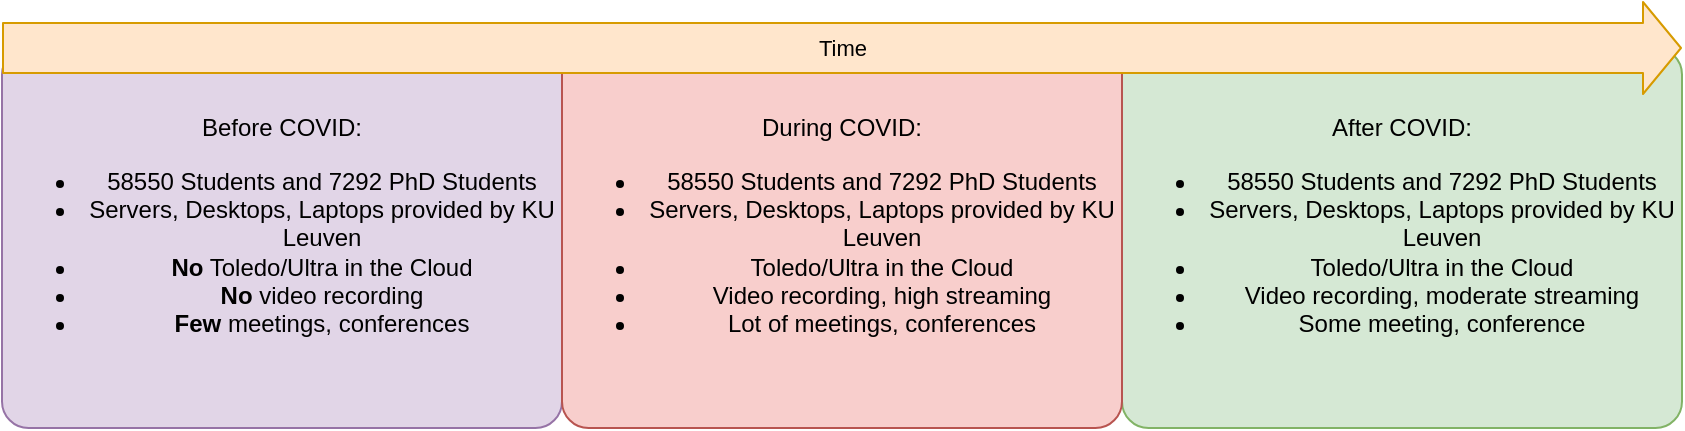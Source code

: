 <mxfile>
    <diagram id="G20aVggGCp_uHF7p-jnl" name="Page-1">
        <mxGraphModel dx="1152" dy="642" grid="1" gridSize="10" guides="1" tooltips="1" connect="1" arrows="1" fold="1" page="1" pageScale="1" pageWidth="850" pageHeight="1100" math="0" shadow="0">
            <root>
                <mxCell id="0"/>
                <mxCell id="1" parent="0"/>
                <mxCell id="9" value="&lt;span style=&quot;color: rgb(0, 0, 0);&quot;&gt;After COVID:&lt;/span&gt;&lt;div&gt;&lt;ul&gt;&lt;li&gt;58550 Students and 7292 PhD Students&lt;/li&gt;&lt;li&gt;Servers, Desktops, Laptops provided by KU Leuven&lt;/li&gt;&lt;li&gt;Toledo/Ultra in the Cloud&lt;/li&gt;&lt;li&gt;Video recording, moderate streaming&lt;/li&gt;&lt;li&gt;Some meeting, conference&lt;/li&gt;&lt;/ul&gt;&lt;/div&gt;" style="rounded=1;whiteSpace=wrap;html=1;arcSize=7;fillColor=#d5e8d4;strokeColor=#82b366;" parent="1" vertex="1">
                    <mxGeometry x="560" y="210" width="280" height="190" as="geometry"/>
                </mxCell>
                <mxCell id="8" value="Before COVID:&lt;div&gt;&lt;ul&gt;&lt;li&gt;58550 Students and 7292 PhD Students&lt;/li&gt;&lt;li&gt;Servers, Desktops, Laptops provided by KU Leuven&lt;/li&gt;&lt;li&gt;&lt;b&gt;No&lt;/b&gt; Toledo/Ultra in the Cloud&lt;/li&gt;&lt;li&gt;&lt;b&gt;No&lt;/b&gt; video recording&lt;/li&gt;&lt;li&gt;&lt;b&gt;Few&lt;/b&gt; meetings, conferences&lt;/li&gt;&lt;/ul&gt;&lt;/div&gt;" style="rounded=1;whiteSpace=wrap;html=1;arcSize=7;fillColor=#e1d5e7;strokeColor=#9673a6;" parent="1" vertex="1">
                    <mxGeometry y="210" width="280" height="190" as="geometry"/>
                </mxCell>
                <mxCell id="7" value="During COVID:&lt;div&gt;&lt;ul&gt;&lt;li&gt;58550 Students and 7292 PhD Students&lt;/li&gt;&lt;li&gt;Servers, Desktops, Laptops provided by KU Leuven&lt;/li&gt;&lt;li&gt;Toledo/Ultra in the Cloud&lt;/li&gt;&lt;li&gt;Video recording, high streaming&lt;/li&gt;&lt;li&gt;Lot of meetings, conferences&lt;/li&gt;&lt;/ul&gt;&lt;/div&gt;" style="rounded=1;whiteSpace=wrap;html=1;arcSize=7;fillColor=#f8cecc;strokeColor=#b85450;align=center;" parent="1" vertex="1">
                    <mxGeometry x="280" y="210" width="280" height="190" as="geometry"/>
                </mxCell>
                <mxCell id="2" value="" style="shape=flexArrow;endArrow=classic;html=1;fillColor=#ffe6cc;strokeColor=#d79b00;strokeWidth=1;endSize=6;width=25;entryX=1;entryY=0;entryDx=0;entryDy=0;exitX=0;exitY=0;exitDx=0;exitDy=0;" parent="1" source="8" target="9" edge="1">
                    <mxGeometry width="50" height="50" relative="1" as="geometry">
                        <mxPoint x="50" y="210" as="sourcePoint"/>
                        <mxPoint x="780" y="210" as="targetPoint"/>
                    </mxGeometry>
                </mxCell>
                <mxCell id="11" value="Time" style="edgeLabel;html=1;align=center;verticalAlign=middle;resizable=0;points=[];labelBackgroundColor=none;spacing=7;" parent="2" vertex="1" connectable="0">
                    <mxGeometry x="0.005" y="-3" relative="1" as="geometry">
                        <mxPoint x="-2" y="-3" as="offset"/>
                    </mxGeometry>
                </mxCell>
            </root>
        </mxGraphModel>
    </diagram>
</mxfile>
